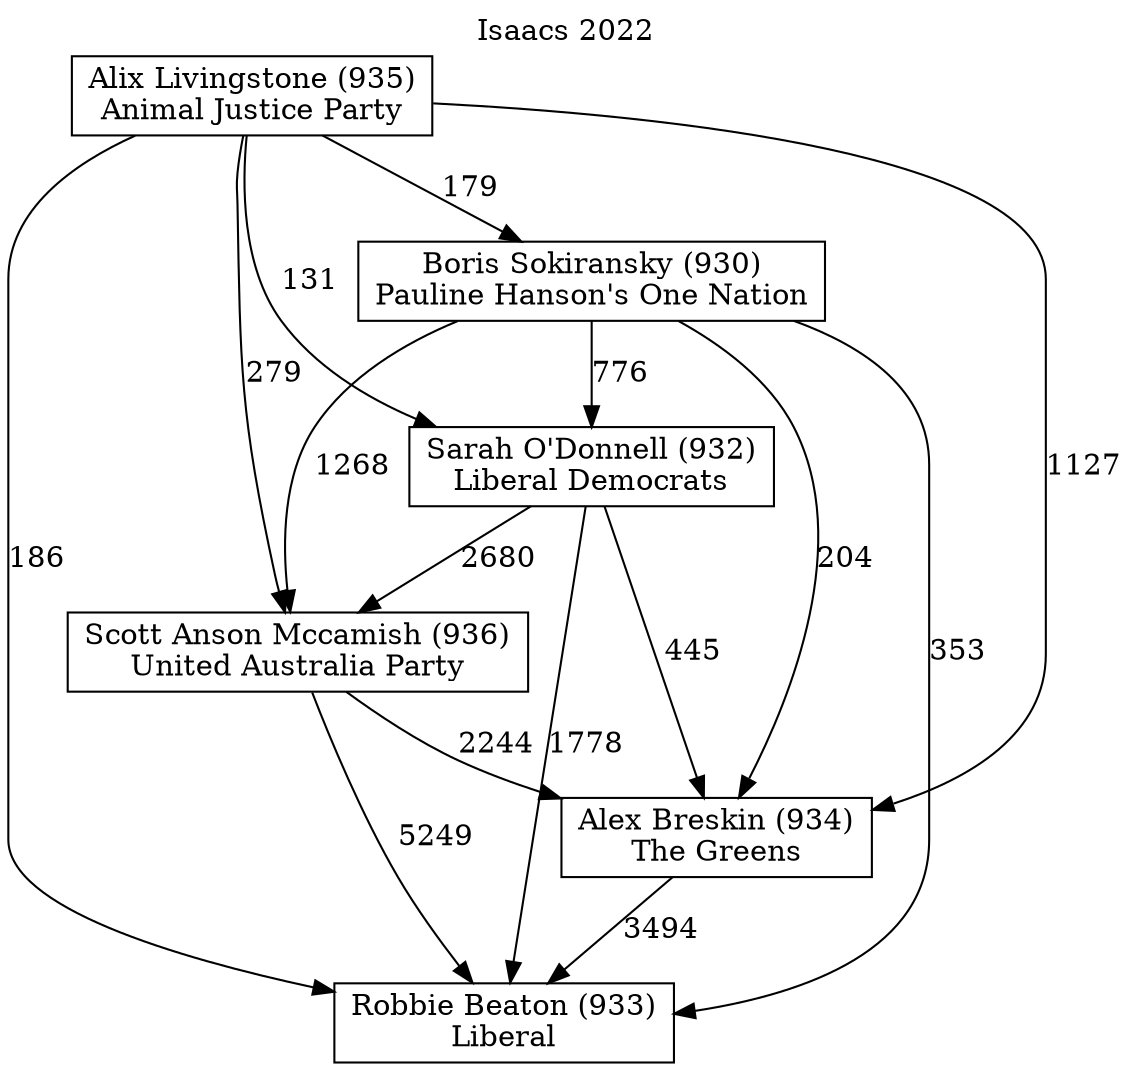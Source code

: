 // House preference flow
digraph "Robbie Beaton (933)_Isaacs_2022" {
	graph [label="Isaacs 2022" labelloc=t mclimit=10]
	node [shape=box]
	"Robbie Beaton (933)" [label="Robbie Beaton (933)
Liberal"]
	"Alex Breskin (934)" [label="Alex Breskin (934)
The Greens"]
	"Scott Anson Mccamish (936)" [label="Scott Anson Mccamish (936)
United Australia Party"]
	"Sarah O'Donnell (932)" [label="Sarah O'Donnell (932)
Liberal Democrats"]
	"Boris Sokiransky (930)" [label="Boris Sokiransky (930)
Pauline Hanson's One Nation"]
	"Alix Livingstone (935)" [label="Alix Livingstone (935)
Animal Justice Party"]
	"Alex Breskin (934)" -> "Robbie Beaton (933)" [label=3494]
	"Scott Anson Mccamish (936)" -> "Alex Breskin (934)" [label=2244]
	"Sarah O'Donnell (932)" -> "Scott Anson Mccamish (936)" [label=2680]
	"Boris Sokiransky (930)" -> "Sarah O'Donnell (932)" [label=776]
	"Alix Livingstone (935)" -> "Boris Sokiransky (930)" [label=179]
	"Scott Anson Mccamish (936)" -> "Robbie Beaton (933)" [label=5249]
	"Sarah O'Donnell (932)" -> "Robbie Beaton (933)" [label=1778]
	"Boris Sokiransky (930)" -> "Robbie Beaton (933)" [label=353]
	"Alix Livingstone (935)" -> "Robbie Beaton (933)" [label=186]
	"Alix Livingstone (935)" -> "Sarah O'Donnell (932)" [label=131]
	"Boris Sokiransky (930)" -> "Scott Anson Mccamish (936)" [label=1268]
	"Alix Livingstone (935)" -> "Scott Anson Mccamish (936)" [label=279]
	"Sarah O'Donnell (932)" -> "Alex Breskin (934)" [label=445]
	"Boris Sokiransky (930)" -> "Alex Breskin (934)" [label=204]
	"Alix Livingstone (935)" -> "Alex Breskin (934)" [label=1127]
}
